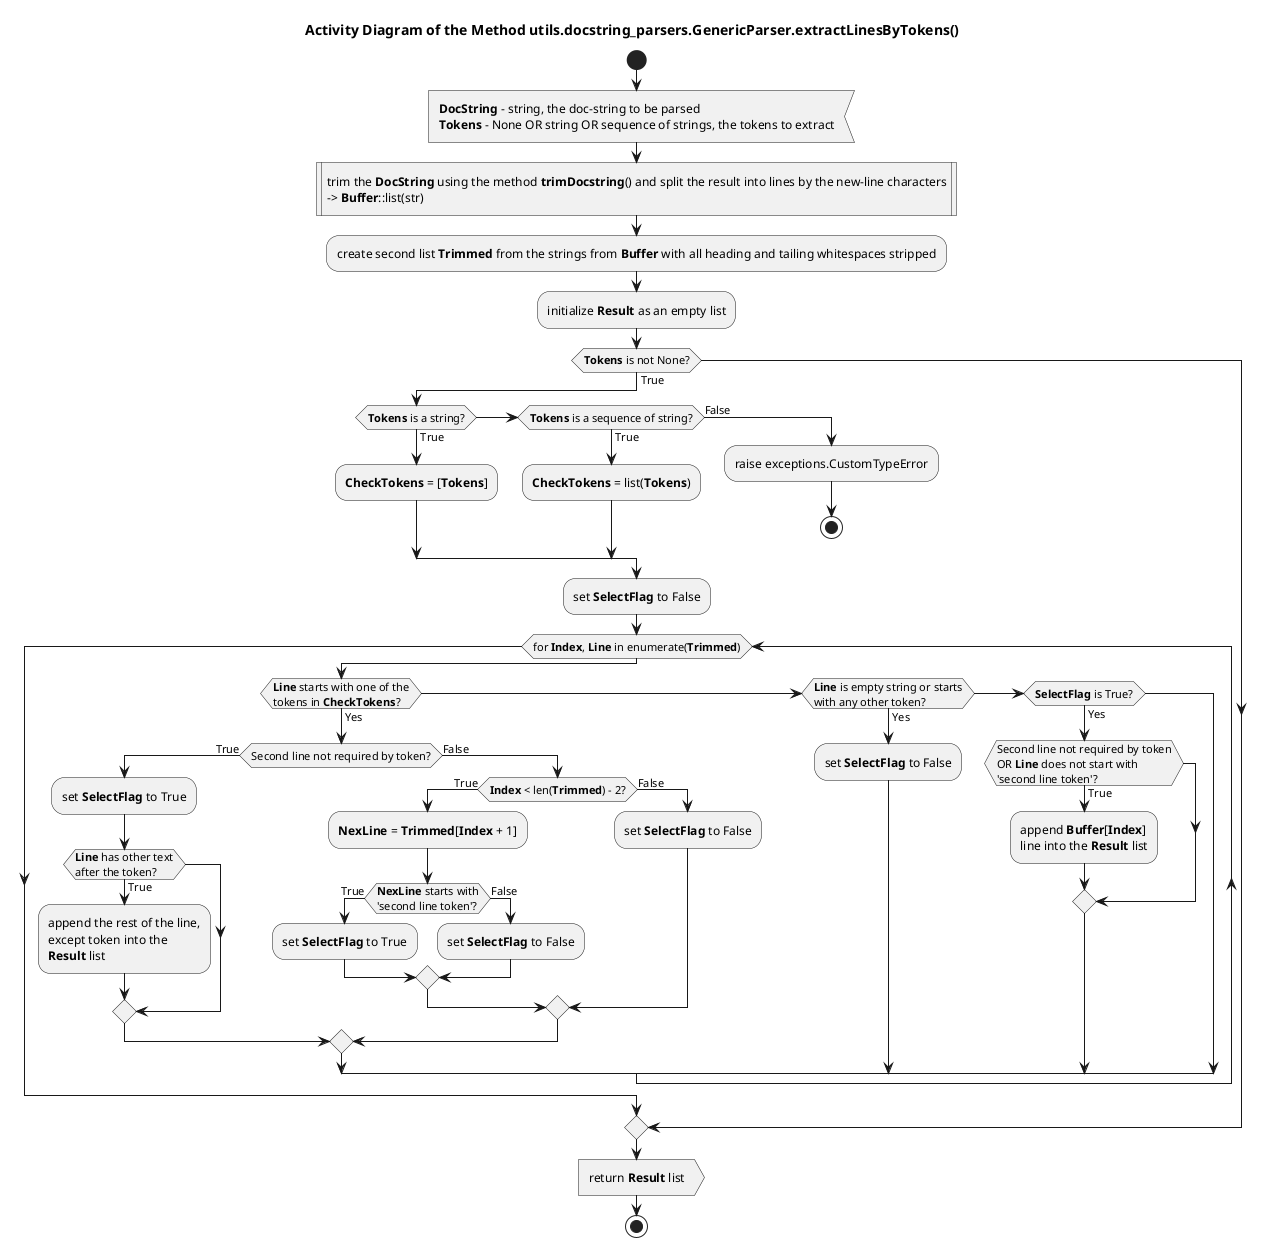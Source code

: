 @startuml pos_utils_docstring_parsers_genericparser_extractlinesbytokens

title Activity Diagram of the Method utils.docstring_parsers.GenericParser.extractLinesByTokens()

start

:<b>DocString</b> - string, the doc-string to be parsed
<b>Tokens</b> - None OR string OR sequence of strings, the tokens to extract<

:trim the <b>DocString</b> using the method <b>trimDocstring</b>() and split the result into lines by the new-line characters
-> <b>Buffer</b>::list(str)|

:create second list <b>Trimmed</b> from the strings from <b>Buffer</b> with all heading and tailing whitespaces stripped;

:initialize <b>Result</b> as an empty list;

if (<b>Tokens</b> is not None?) then (True)
    if (<b>Tokens</b> is a string?) then (True)
        :<b>CheckTokens</b> = [<b>Tokens</b>];
    elseif (<b>Tokens</b> is a sequence of string?) then (True)
        :<b>CheckTokens</b> = list(<b>Tokens</b>);
    else (False)
        :raise exceptions.CustomTypeError;
        
        stop
    endif
    
    :set <b>SelectFlag</b> to False;
    
    while (for <b>Index</b>, <b>Line</b> in enumerate(<b>Trimmed</b>))
        if (<b>Line</b> starts with one of the\ntokens in <b>CheckTokens</b>?) then (Yes)
            if (Second line not required by token?) then (True)
                :set <b>SelectFlag</b> to True;
                
                if (<b>Line</b> has other text\nafter the token?) then (True)
                    :append the rest of the line,\nexcept token into the\n<b>Result</b> list;
                endif
            else (False)
                if (<b>Index</b> < len(<b>Trimmed</b>) - 2?) then (True)
                    :<b>NexLine</b> = <b>Trimmed</b>[<b>Index</b> + 1];
                    
                    if (<b>NexLine</b> starts with\n'second line token'?) then (True)
                        :set <b>SelectFlag</b> to True;
                    else (False)
                        :set <b>SelectFlag</b> to False;
                    endif
                else (False)
                    :set <b>SelectFlag</b> to False;
                endif
            endif
        elseif (<b>Line</b> is empty string or starts\nwith any other token?) then (Yes)
            :set <b>SelectFlag</b> to False;
        elseif(<b>SelectFlag</b> is True?) then (Yes)
            if (Second line not required by token\nOR <b>Line</b> does not start with\n'second line token'?) then (True)
                :append <b>Buffer</b>[<b>Index</b>]\nline into the <b>Result</b> list;
            endif
        endif
    end while
endif

:return <b>Result</b> list>

stop

@enduml